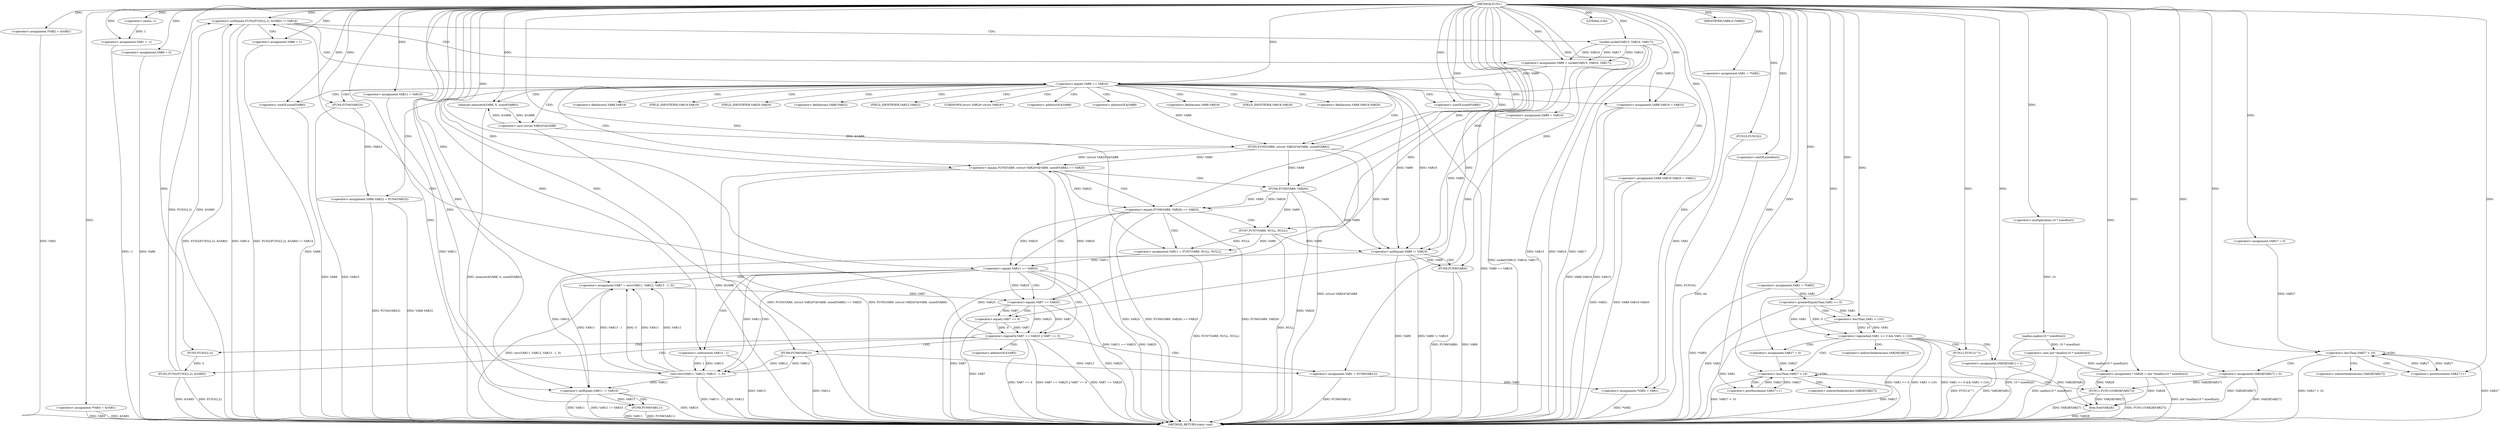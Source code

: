 digraph FUN1 {  
"1000100" [label = "(METHOD,FUN1)" ]
"1000338" [label = "(METHOD_RETURN,static void)" ]
"1000104" [label = "(<operator>.assignment,*VAR2 = &VAR1)" ]
"1000109" [label = "(<operator>.assignment,*VAR3 = &VAR1)" ]
"1000113" [label = "(<operator>.assignment,VAR1 = -1)" ]
"1000115" [label = "(<operator>.minus,-1)" ]
"1000119" [label = "(<operator>.assignment,VAR1 = *VAR2)" ]
"1000126" [label = "(<operator>.assignment,VAR6 = 0)" ]
"1000132" [label = "(<operator>.assignment,VAR9 = VAR10)" ]
"1000136" [label = "(<operator>.assignment,VAR11 = VAR10)" ]
"1000143" [label = "(<operator>.notEquals,FUN2(FUN3(2,2), &VAR5) != VAR14)" ]
"1000144" [label = "(FUN2,FUN2(FUN3(2,2), &VAR5))" ]
"1000145" [label = "(FUN3,FUN3(2,2))" ]
"1000153" [label = "(<operator>.assignment,VAR6 = 1)" ]
"1000156" [label = "(<operator>.assignment,VAR9 = socket(VAR15, VAR16, VAR17))" ]
"1000158" [label = "(socket,socket(VAR15, VAR16, VAR17))" ]
"1000163" [label = "(<operator>.equals,VAR9 == VAR10)" ]
"1000168" [label = "(memset,memset(&VAR8, 0, sizeof(VAR8)))" ]
"1000172" [label = "(<operator>.sizeOf,sizeof(VAR8))" ]
"1000174" [label = "(<operator>.assignment,VAR8.VAR18 = VAR15)" ]
"1000179" [label = "(<operator>.assignment,VAR8.VAR19.VAR20 = VAR21)" ]
"1000186" [label = "(<operator>.assignment,VAR8.VAR22 = FUN4(VAR23))" ]
"1000190" [label = "(FUN4,FUN4(VAR23))" ]
"1000193" [label = "(<operator>.equals,FUN5(VAR9, (struct VAR24*)&VAR8, sizeof(VAR8)) == VAR25)" ]
"1000194" [label = "(FUN5,FUN5(VAR9, (struct VAR24*)&VAR8, sizeof(VAR8)))" ]
"1000196" [label = "(<operator>.cast,(struct VAR24*)&VAR8)" ]
"1000200" [label = "(<operator>.sizeOf,sizeof(VAR8))" ]
"1000206" [label = "(<operator>.equals,FUN6(VAR9, VAR26) == VAR25)" ]
"1000207" [label = "(FUN6,FUN6(VAR9, VAR26))" ]
"1000213" [label = "(<operator>.assignment,VAR11 = FUN7(VAR9, NULL, NULL))" ]
"1000215" [label = "(FUN7,FUN7(VAR9, NULL, NULL))" ]
"1000220" [label = "(<operator>.equals,VAR11 == VAR25)" ]
"1000225" [label = "(<operator>.assignment,VAR7 = recv(VAR11, VAR12, VAR13 - 1, 0))" ]
"1000227" [label = "(recv,recv(VAR11, VAR12, VAR13 - 1, 0))" ]
"1000230" [label = "(<operator>.subtraction,VAR13 - 1)" ]
"1000235" [label = "(<operator>.logicalOr,VAR7 == VAR25 || VAR7 == 0)" ]
"1000236" [label = "(<operator>.equals,VAR7 == VAR25)" ]
"1000239" [label = "(<operator>.equals,VAR7 == 0)" ]
"1000244" [label = "(<operator>.assignment,VAR1 = FUN8(VAR12))" ]
"1000246" [label = "(FUN8,FUN8(VAR12))" ]
"1000248" [label = "(LITERAL,0,do)" ]
"1000250" [label = "(<operator>.notEquals,VAR9 != VAR10)" ]
"1000254" [label = "(FUN9,FUN9(VAR9))" ]
"1000257" [label = "(<operator>.notEquals,VAR11 != VAR10)" ]
"1000261" [label = "(FUN9,FUN9(VAR11))" ]
"1000264" [label = "(IDENTIFIER,VAR6,if (VAR6))" ]
"1000266" [label = "(FUN10,FUN10())" ]
"1000267" [label = "(<operator>.assignment,*VAR2 = VAR1)" ]
"1000273" [label = "(<operator>.assignment,VAR1 = *VAR3)" ]
"1000280" [label = "(<operator>.assignment,* VAR28 = (int *)malloc(10 * sizeof(int)))" ]
"1000282" [label = "(<operator>.cast,(int *)malloc(10 * sizeof(int)))" ]
"1000284" [label = "(malloc,malloc(10 * sizeof(int)))" ]
"1000285" [label = "(<operator>.multiplication,10 * sizeof(int))" ]
"1000287" [label = "(<operator>.sizeOf,sizeof(int))" ]
"1000290" [label = "(<operator>.assignment,VAR27 = 0)" ]
"1000293" [label = "(<operator>.lessThan,VAR27 < 10)" ]
"1000296" [label = "(<operator>.postIncrement,VAR27++)" ]
"1000299" [label = "(<operator>.assignment,VAR28[VAR27] = 0)" ]
"1000305" [label = "(<operator>.logicalAnd,VAR1 >= 0 && VAR1 < (10))" ]
"1000306" [label = "(<operator>.greaterEqualsThan,VAR1 >= 0)" ]
"1000309" [label = "(<operator>.lessThan,VAR1 < (10))" ]
"1000313" [label = "(<operator>.assignment,VAR28[VAR1] = 1)" ]
"1000319" [label = "(<operator>.assignment,VAR27 = 0)" ]
"1000322" [label = "(<operator>.lessThan,VAR27 < 10)" ]
"1000325" [label = "(<operator>.postIncrement,VAR27++)" ]
"1000328" [label = "(FUN11,FUN11(VAR28[VAR27]))" ]
"1000334" [label = "(FUN12,FUN12(\"\"))" ]
"1000336" [label = "(free,free(VAR28))" ]
"1000148" [label = "(<operator>.addressOf,&VAR5)" ]
"1000169" [label = "(<operator>.addressOf,&VAR8)" ]
"1000175" [label = "(<operator>.fieldAccess,VAR8.VAR18)" ]
"1000177" [label = "(FIELD_IDENTIFIER,VAR18,VAR18)" ]
"1000180" [label = "(<operator>.fieldAccess,VAR8.VAR19.VAR20)" ]
"1000181" [label = "(<operator>.fieldAccess,VAR8.VAR19)" ]
"1000183" [label = "(FIELD_IDENTIFIER,VAR19,VAR19)" ]
"1000184" [label = "(FIELD_IDENTIFIER,VAR20,VAR20)" ]
"1000187" [label = "(<operator>.fieldAccess,VAR8.VAR22)" ]
"1000189" [label = "(FIELD_IDENTIFIER,VAR22,VAR22)" ]
"1000197" [label = "(UNKNOWN,struct VAR24*,struct VAR24*)" ]
"1000198" [label = "(<operator>.addressOf,&VAR8)" ]
"1000300" [label = "(<operator>.indirectIndexAccess,VAR28[VAR27])" ]
"1000314" [label = "(<operator>.indirectIndexAccess,VAR28[VAR1])" ]
"1000329" [label = "(<operator>.indirectIndexAccess,VAR28[VAR27])" ]
  "1000179" -> "1000338"  [ label = "DDG: VAR21"] 
  "1000328" -> "1000338"  [ label = "DDG: FUN11(VAR28[VAR27])"] 
  "1000230" -> "1000338"  [ label = "DDG: VAR13"] 
  "1000299" -> "1000338"  [ label = "DDG: VAR28[VAR27]"] 
  "1000257" -> "1000338"  [ label = "DDG: VAR10"] 
  "1000174" -> "1000338"  [ label = "DDG: VAR15"] 
  "1000158" -> "1000338"  [ label = "DDG: VAR15"] 
  "1000309" -> "1000338"  [ label = "DDG: VAR1"] 
  "1000305" -> "1000338"  [ label = "DDG: VAR1 < (10)"] 
  "1000334" -> "1000338"  [ label = "DDG: FUN12(\"\")"] 
  "1000168" -> "1000338"  [ label = "DDG: memset(&VAR8, 0, sizeof(VAR8))"] 
  "1000186" -> "1000338"  [ label = "DDG: VAR8.VAR22"] 
  "1000250" -> "1000338"  [ label = "DDG: VAR9"] 
  "1000193" -> "1000338"  [ label = "DDG: FUN5(VAR9, (struct VAR24*)&VAR8, sizeof(VAR8))"] 
  "1000200" -> "1000338"  [ label = "DDG: VAR8"] 
  "1000225" -> "1000338"  [ label = "DDG: recv(VAR11, VAR12, VAR13 - 1, 0)"] 
  "1000236" -> "1000338"  [ label = "DDG: VAR7"] 
  "1000207" -> "1000338"  [ label = "DDG: VAR26"] 
  "1000284" -> "1000338"  [ label = "DDG: 10 * sizeof(int)"] 
  "1000280" -> "1000338"  [ label = "DDG: (int *)malloc(10 * sizeof(int))"] 
  "1000282" -> "1000338"  [ label = "DDG: malloc(10 * sizeof(int))"] 
  "1000206" -> "1000338"  [ label = "DDG: VAR25"] 
  "1000293" -> "1000338"  [ label = "DDG: VAR27"] 
  "1000235" -> "1000338"  [ label = "DDG: VAR7 == VAR25"] 
  "1000235" -> "1000338"  [ label = "DDG: VAR7 == 0"] 
  "1000273" -> "1000338"  [ label = "DDG: *VAR3"] 
  "1000235" -> "1000338"  [ label = "DDG: VAR7 == VAR25 || VAR7 == 0"] 
  "1000186" -> "1000338"  [ label = "DDG: FUN4(VAR23)"] 
  "1000293" -> "1000338"  [ label = "DDG: VAR27 < 10"] 
  "1000254" -> "1000338"  [ label = "DDG: VAR9"] 
  "1000104" -> "1000338"  [ label = "DDG: VAR2"] 
  "1000239" -> "1000338"  [ label = "DDG: VAR7"] 
  "1000215" -> "1000338"  [ label = "DDG: NULL"] 
  "1000236" -> "1000338"  [ label = "DDG: VAR25"] 
  "1000158" -> "1000338"  [ label = "DDG: VAR16"] 
  "1000254" -> "1000338"  [ label = "DDG: FUN9(VAR9)"] 
  "1000305" -> "1000338"  [ label = "DDG: VAR1 >= 0 && VAR1 < (10)"] 
  "1000206" -> "1000338"  [ label = "DDG: FUN6(VAR9, VAR26) == VAR25"] 
  "1000306" -> "1000338"  [ label = "DDG: VAR1"] 
  "1000267" -> "1000338"  [ label = "DDG: *VAR2"] 
  "1000227" -> "1000338"  [ label = "DDG: VAR12"] 
  "1000156" -> "1000338"  [ label = "DDG: socket(VAR15, VAR16, VAR17)"] 
  "1000143" -> "1000338"  [ label = "DDG: FUN2(FUN3(2,2), &VAR5)"] 
  "1000190" -> "1000338"  [ label = "DDG: VAR23"] 
  "1000113" -> "1000338"  [ label = "DDG: -1"] 
  "1000179" -> "1000338"  [ label = "DDG: VAR8.VAR19.VAR20"] 
  "1000220" -> "1000338"  [ label = "DDG: VAR25"] 
  "1000144" -> "1000338"  [ label = "DDG: &VAR5"] 
  "1000257" -> "1000338"  [ label = "DDG: VAR11"] 
  "1000305" -> "1000338"  [ label = "DDG: VAR1 >= 0"] 
  "1000206" -> "1000338"  [ label = "DDG: FUN6(VAR9, VAR26)"] 
  "1000126" -> "1000338"  [ label = "DDG: VAR6"] 
  "1000266" -> "1000338"  [ label = "DDG: FUN10()"] 
  "1000328" -> "1000338"  [ label = "DDG: VAR28[VAR27]"] 
  "1000261" -> "1000338"  [ label = "DDG: VAR11"] 
  "1000153" -> "1000338"  [ label = "DDG: VAR6"] 
  "1000193" -> "1000338"  [ label = "DDG: FUN5(VAR9, (struct VAR24*)&VAR8, sizeof(VAR8)) == VAR25"] 
  "1000322" -> "1000338"  [ label = "DDG: VAR27 < 10"] 
  "1000109" -> "1000338"  [ label = "DDG: VAR3"] 
  "1000144" -> "1000338"  [ label = "DDG: FUN3(2,2)"] 
  "1000287" -> "1000338"  [ label = "DDG: int"] 
  "1000220" -> "1000338"  [ label = "DDG: VAR11 == VAR25"] 
  "1000143" -> "1000338"  [ label = "DDG: FUN2(FUN3(2,2), &VAR5) != VAR14"] 
  "1000227" -> "1000338"  [ label = "DDG: VAR13 - 1"] 
  "1000213" -> "1000338"  [ label = "DDG: FUN7(VAR9, NULL, NULL)"] 
  "1000322" -> "1000338"  [ label = "DDG: VAR27"] 
  "1000143" -> "1000338"  [ label = "DDG: VAR14"] 
  "1000257" -> "1000338"  [ label = "DDG: VAR11 != VAR10"] 
  "1000261" -> "1000338"  [ label = "DDG: FUN9(VAR11)"] 
  "1000250" -> "1000338"  [ label = "DDG: VAR9 != VAR10"] 
  "1000163" -> "1000338"  [ label = "DDG: VAR9 == VAR10"] 
  "1000194" -> "1000338"  [ label = "DDG: (struct VAR24*)&VAR8"] 
  "1000244" -> "1000338"  [ label = "DDG: FUN8(VAR12)"] 
  "1000313" -> "1000338"  [ label = "DDG: VAR28[VAR1]"] 
  "1000336" -> "1000338"  [ label = "DDG: VAR28"] 
  "1000109" -> "1000338"  [ label = "DDG: &VAR1"] 
  "1000158" -> "1000338"  [ label = "DDG: VAR17"] 
  "1000174" -> "1000338"  [ label = "DDG: VAR8.VAR18"] 
  "1000246" -> "1000338"  [ label = "DDG: VAR12"] 
  "1000193" -> "1000338"  [ label = "DDG: VAR25"] 
  "1000196" -> "1000338"  [ label = "DDG: &VAR8"] 
  "1000100" -> "1000104"  [ label = "DDG: "] 
  "1000100" -> "1000109"  [ label = "DDG: "] 
  "1000115" -> "1000113"  [ label = "DDG: 1"] 
  "1000100" -> "1000113"  [ label = "DDG: "] 
  "1000100" -> "1000115"  [ label = "DDG: "] 
  "1000100" -> "1000119"  [ label = "DDG: "] 
  "1000100" -> "1000126"  [ label = "DDG: "] 
  "1000100" -> "1000132"  [ label = "DDG: "] 
  "1000100" -> "1000136"  [ label = "DDG: "] 
  "1000144" -> "1000143"  [ label = "DDG: FUN3(2,2)"] 
  "1000144" -> "1000143"  [ label = "DDG: &VAR5"] 
  "1000145" -> "1000144"  [ label = "DDG: 2"] 
  "1000100" -> "1000145"  [ label = "DDG: "] 
  "1000100" -> "1000143"  [ label = "DDG: "] 
  "1000100" -> "1000153"  [ label = "DDG: "] 
  "1000158" -> "1000156"  [ label = "DDG: VAR15"] 
  "1000158" -> "1000156"  [ label = "DDG: VAR16"] 
  "1000158" -> "1000156"  [ label = "DDG: VAR17"] 
  "1000100" -> "1000156"  [ label = "DDG: "] 
  "1000100" -> "1000158"  [ label = "DDG: "] 
  "1000156" -> "1000163"  [ label = "DDG: VAR9"] 
  "1000100" -> "1000163"  [ label = "DDG: "] 
  "1000196" -> "1000168"  [ label = "DDG: &VAR8"] 
  "1000100" -> "1000168"  [ label = "DDG: "] 
  "1000100" -> "1000172"  [ label = "DDG: "] 
  "1000158" -> "1000174"  [ label = "DDG: VAR15"] 
  "1000100" -> "1000174"  [ label = "DDG: "] 
  "1000100" -> "1000179"  [ label = "DDG: "] 
  "1000190" -> "1000186"  [ label = "DDG: VAR23"] 
  "1000100" -> "1000190"  [ label = "DDG: "] 
  "1000194" -> "1000193"  [ label = "DDG: VAR9"] 
  "1000194" -> "1000193"  [ label = "DDG: (struct VAR24*)&VAR8"] 
  "1000163" -> "1000194"  [ label = "DDG: VAR9"] 
  "1000100" -> "1000194"  [ label = "DDG: "] 
  "1000196" -> "1000194"  [ label = "DDG: &VAR8"] 
  "1000168" -> "1000196"  [ label = "DDG: &VAR8"] 
  "1000100" -> "1000200"  [ label = "DDG: "] 
  "1000236" -> "1000193"  [ label = "DDG: VAR25"] 
  "1000100" -> "1000193"  [ label = "DDG: "] 
  "1000207" -> "1000206"  [ label = "DDG: VAR9"] 
  "1000207" -> "1000206"  [ label = "DDG: VAR26"] 
  "1000194" -> "1000207"  [ label = "DDG: VAR9"] 
  "1000100" -> "1000207"  [ label = "DDG: "] 
  "1000193" -> "1000206"  [ label = "DDG: VAR25"] 
  "1000100" -> "1000206"  [ label = "DDG: "] 
  "1000215" -> "1000213"  [ label = "DDG: VAR9"] 
  "1000215" -> "1000213"  [ label = "DDG: NULL"] 
  "1000100" -> "1000213"  [ label = "DDG: "] 
  "1000207" -> "1000215"  [ label = "DDG: VAR9"] 
  "1000100" -> "1000215"  [ label = "DDG: "] 
  "1000213" -> "1000220"  [ label = "DDG: VAR11"] 
  "1000100" -> "1000220"  [ label = "DDG: "] 
  "1000206" -> "1000220"  [ label = "DDG: VAR25"] 
  "1000227" -> "1000225"  [ label = "DDG: VAR11"] 
  "1000227" -> "1000225"  [ label = "DDG: VAR12"] 
  "1000227" -> "1000225"  [ label = "DDG: VAR13 - 1"] 
  "1000227" -> "1000225"  [ label = "DDG: 0"] 
  "1000100" -> "1000225"  [ label = "DDG: "] 
  "1000220" -> "1000227"  [ label = "DDG: VAR11"] 
  "1000100" -> "1000227"  [ label = "DDG: "] 
  "1000246" -> "1000227"  [ label = "DDG: VAR12"] 
  "1000230" -> "1000227"  [ label = "DDG: VAR13"] 
  "1000230" -> "1000227"  [ label = "DDG: 1"] 
  "1000100" -> "1000230"  [ label = "DDG: "] 
  "1000236" -> "1000235"  [ label = "DDG: VAR7"] 
  "1000236" -> "1000235"  [ label = "DDG: VAR25"] 
  "1000225" -> "1000236"  [ label = "DDG: VAR7"] 
  "1000100" -> "1000236"  [ label = "DDG: "] 
  "1000220" -> "1000236"  [ label = "DDG: VAR25"] 
  "1000239" -> "1000235"  [ label = "DDG: VAR7"] 
  "1000239" -> "1000235"  [ label = "DDG: 0"] 
  "1000236" -> "1000239"  [ label = "DDG: VAR7"] 
  "1000100" -> "1000239"  [ label = "DDG: "] 
  "1000246" -> "1000244"  [ label = "DDG: VAR12"] 
  "1000100" -> "1000244"  [ label = "DDG: "] 
  "1000227" -> "1000246"  [ label = "DDG: VAR12"] 
  "1000100" -> "1000246"  [ label = "DDG: "] 
  "1000100" -> "1000248"  [ label = "DDG: "] 
  "1000163" -> "1000250"  [ label = "DDG: VAR9"] 
  "1000215" -> "1000250"  [ label = "DDG: VAR9"] 
  "1000194" -> "1000250"  [ label = "DDG: VAR9"] 
  "1000207" -> "1000250"  [ label = "DDG: VAR9"] 
  "1000132" -> "1000250"  [ label = "DDG: VAR9"] 
  "1000100" -> "1000250"  [ label = "DDG: "] 
  "1000163" -> "1000250"  [ label = "DDG: VAR10"] 
  "1000250" -> "1000254"  [ label = "DDG: VAR9"] 
  "1000100" -> "1000254"  [ label = "DDG: "] 
  "1000220" -> "1000257"  [ label = "DDG: VAR11"] 
  "1000227" -> "1000257"  [ label = "DDG: VAR11"] 
  "1000136" -> "1000257"  [ label = "DDG: VAR11"] 
  "1000100" -> "1000257"  [ label = "DDG: "] 
  "1000250" -> "1000257"  [ label = "DDG: VAR10"] 
  "1000257" -> "1000261"  [ label = "DDG: VAR11"] 
  "1000100" -> "1000261"  [ label = "DDG: "] 
  "1000100" -> "1000264"  [ label = "DDG: "] 
  "1000100" -> "1000266"  [ label = "DDG: "] 
  "1000119" -> "1000267"  [ label = "DDG: VAR1"] 
  "1000244" -> "1000267"  [ label = "DDG: VAR1"] 
  "1000100" -> "1000267"  [ label = "DDG: "] 
  "1000100" -> "1000273"  [ label = "DDG: "] 
  "1000282" -> "1000280"  [ label = "DDG: malloc(10 * sizeof(int))"] 
  "1000100" -> "1000280"  [ label = "DDG: "] 
  "1000284" -> "1000282"  [ label = "DDG: 10 * sizeof(int)"] 
  "1000285" -> "1000284"  [ label = "DDG: 10"] 
  "1000100" -> "1000285"  [ label = "DDG: "] 
  "1000100" -> "1000287"  [ label = "DDG: "] 
  "1000100" -> "1000290"  [ label = "DDG: "] 
  "1000290" -> "1000293"  [ label = "DDG: VAR27"] 
  "1000296" -> "1000293"  [ label = "DDG: VAR27"] 
  "1000100" -> "1000293"  [ label = "DDG: "] 
  "1000293" -> "1000296"  [ label = "DDG: VAR27"] 
  "1000100" -> "1000296"  [ label = "DDG: "] 
  "1000100" -> "1000299"  [ label = "DDG: "] 
  "1000306" -> "1000305"  [ label = "DDG: VAR1"] 
  "1000306" -> "1000305"  [ label = "DDG: 0"] 
  "1000273" -> "1000306"  [ label = "DDG: VAR1"] 
  "1000100" -> "1000306"  [ label = "DDG: "] 
  "1000309" -> "1000305"  [ label = "DDG: VAR1"] 
  "1000309" -> "1000305"  [ label = "DDG: 10"] 
  "1000306" -> "1000309"  [ label = "DDG: VAR1"] 
  "1000100" -> "1000309"  [ label = "DDG: "] 
  "1000100" -> "1000313"  [ label = "DDG: "] 
  "1000100" -> "1000319"  [ label = "DDG: "] 
  "1000325" -> "1000322"  [ label = "DDG: VAR27"] 
  "1000319" -> "1000322"  [ label = "DDG: VAR27"] 
  "1000100" -> "1000322"  [ label = "DDG: "] 
  "1000322" -> "1000325"  [ label = "DDG: VAR27"] 
  "1000100" -> "1000325"  [ label = "DDG: "] 
  "1000299" -> "1000328"  [ label = "DDG: VAR28[VAR27]"] 
  "1000280" -> "1000328"  [ label = "DDG: VAR28"] 
  "1000100" -> "1000334"  [ label = "DDG: "] 
  "1000328" -> "1000336"  [ label = "DDG: VAR28[VAR27]"] 
  "1000299" -> "1000336"  [ label = "DDG: VAR28[VAR27]"] 
  "1000280" -> "1000336"  [ label = "DDG: VAR28"] 
  "1000313" -> "1000336"  [ label = "DDG: VAR28[VAR1]"] 
  "1000100" -> "1000336"  [ label = "DDG: "] 
  "1000143" -> "1000156"  [ label = "CDG: "] 
  "1000143" -> "1000153"  [ label = "CDG: "] 
  "1000143" -> "1000163"  [ label = "CDG: "] 
  "1000143" -> "1000158"  [ label = "CDG: "] 
  "1000163" -> "1000200"  [ label = "CDG: "] 
  "1000163" -> "1000174"  [ label = "CDG: "] 
  "1000163" -> "1000197"  [ label = "CDG: "] 
  "1000163" -> "1000180"  [ label = "CDG: "] 
  "1000163" -> "1000183"  [ label = "CDG: "] 
  "1000163" -> "1000190"  [ label = "CDG: "] 
  "1000163" -> "1000175"  [ label = "CDG: "] 
  "1000163" -> "1000179"  [ label = "CDG: "] 
  "1000163" -> "1000194"  [ label = "CDG: "] 
  "1000163" -> "1000198"  [ label = "CDG: "] 
  "1000163" -> "1000187"  [ label = "CDG: "] 
  "1000163" -> "1000186"  [ label = "CDG: "] 
  "1000163" -> "1000172"  [ label = "CDG: "] 
  "1000163" -> "1000189"  [ label = "CDG: "] 
  "1000163" -> "1000169"  [ label = "CDG: "] 
  "1000163" -> "1000196"  [ label = "CDG: "] 
  "1000163" -> "1000168"  [ label = "CDG: "] 
  "1000163" -> "1000193"  [ label = "CDG: "] 
  "1000163" -> "1000184"  [ label = "CDG: "] 
  "1000163" -> "1000177"  [ label = "CDG: "] 
  "1000163" -> "1000181"  [ label = "CDG: "] 
  "1000193" -> "1000206"  [ label = "CDG: "] 
  "1000193" -> "1000207"  [ label = "CDG: "] 
  "1000206" -> "1000220"  [ label = "CDG: "] 
  "1000206" -> "1000213"  [ label = "CDG: "] 
  "1000206" -> "1000215"  [ label = "CDG: "] 
  "1000220" -> "1000227"  [ label = "CDG: "] 
  "1000220" -> "1000236"  [ label = "CDG: "] 
  "1000220" -> "1000235"  [ label = "CDG: "] 
  "1000220" -> "1000230"  [ label = "CDG: "] 
  "1000220" -> "1000225"  [ label = "CDG: "] 
  "1000235" -> "1000244"  [ label = "CDG: "] 
  "1000235" -> "1000246"  [ label = "CDG: "] 
  "1000235" -> "1000148"  [ label = "CDG: "] 
  "1000235" -> "1000144"  [ label = "CDG: "] 
  "1000235" -> "1000145"  [ label = "CDG: "] 
  "1000235" -> "1000143"  [ label = "CDG: "] 
  "1000236" -> "1000239"  [ label = "CDG: "] 
  "1000250" -> "1000254"  [ label = "CDG: "] 
  "1000257" -> "1000261"  [ label = "CDG: "] 
  "1000293" -> "1000293"  [ label = "CDG: "] 
  "1000293" -> "1000300"  [ label = "CDG: "] 
  "1000293" -> "1000299"  [ label = "CDG: "] 
  "1000293" -> "1000296"  [ label = "CDG: "] 
  "1000305" -> "1000313"  [ label = "CDG: "] 
  "1000305" -> "1000314"  [ label = "CDG: "] 
  "1000305" -> "1000334"  [ label = "CDG: "] 
  "1000305" -> "1000319"  [ label = "CDG: "] 
  "1000305" -> "1000322"  [ label = "CDG: "] 
  "1000306" -> "1000309"  [ label = "CDG: "] 
  "1000322" -> "1000329"  [ label = "CDG: "] 
  "1000322" -> "1000328"  [ label = "CDG: "] 
  "1000322" -> "1000325"  [ label = "CDG: "] 
  "1000322" -> "1000322"  [ label = "CDG: "] 
}
